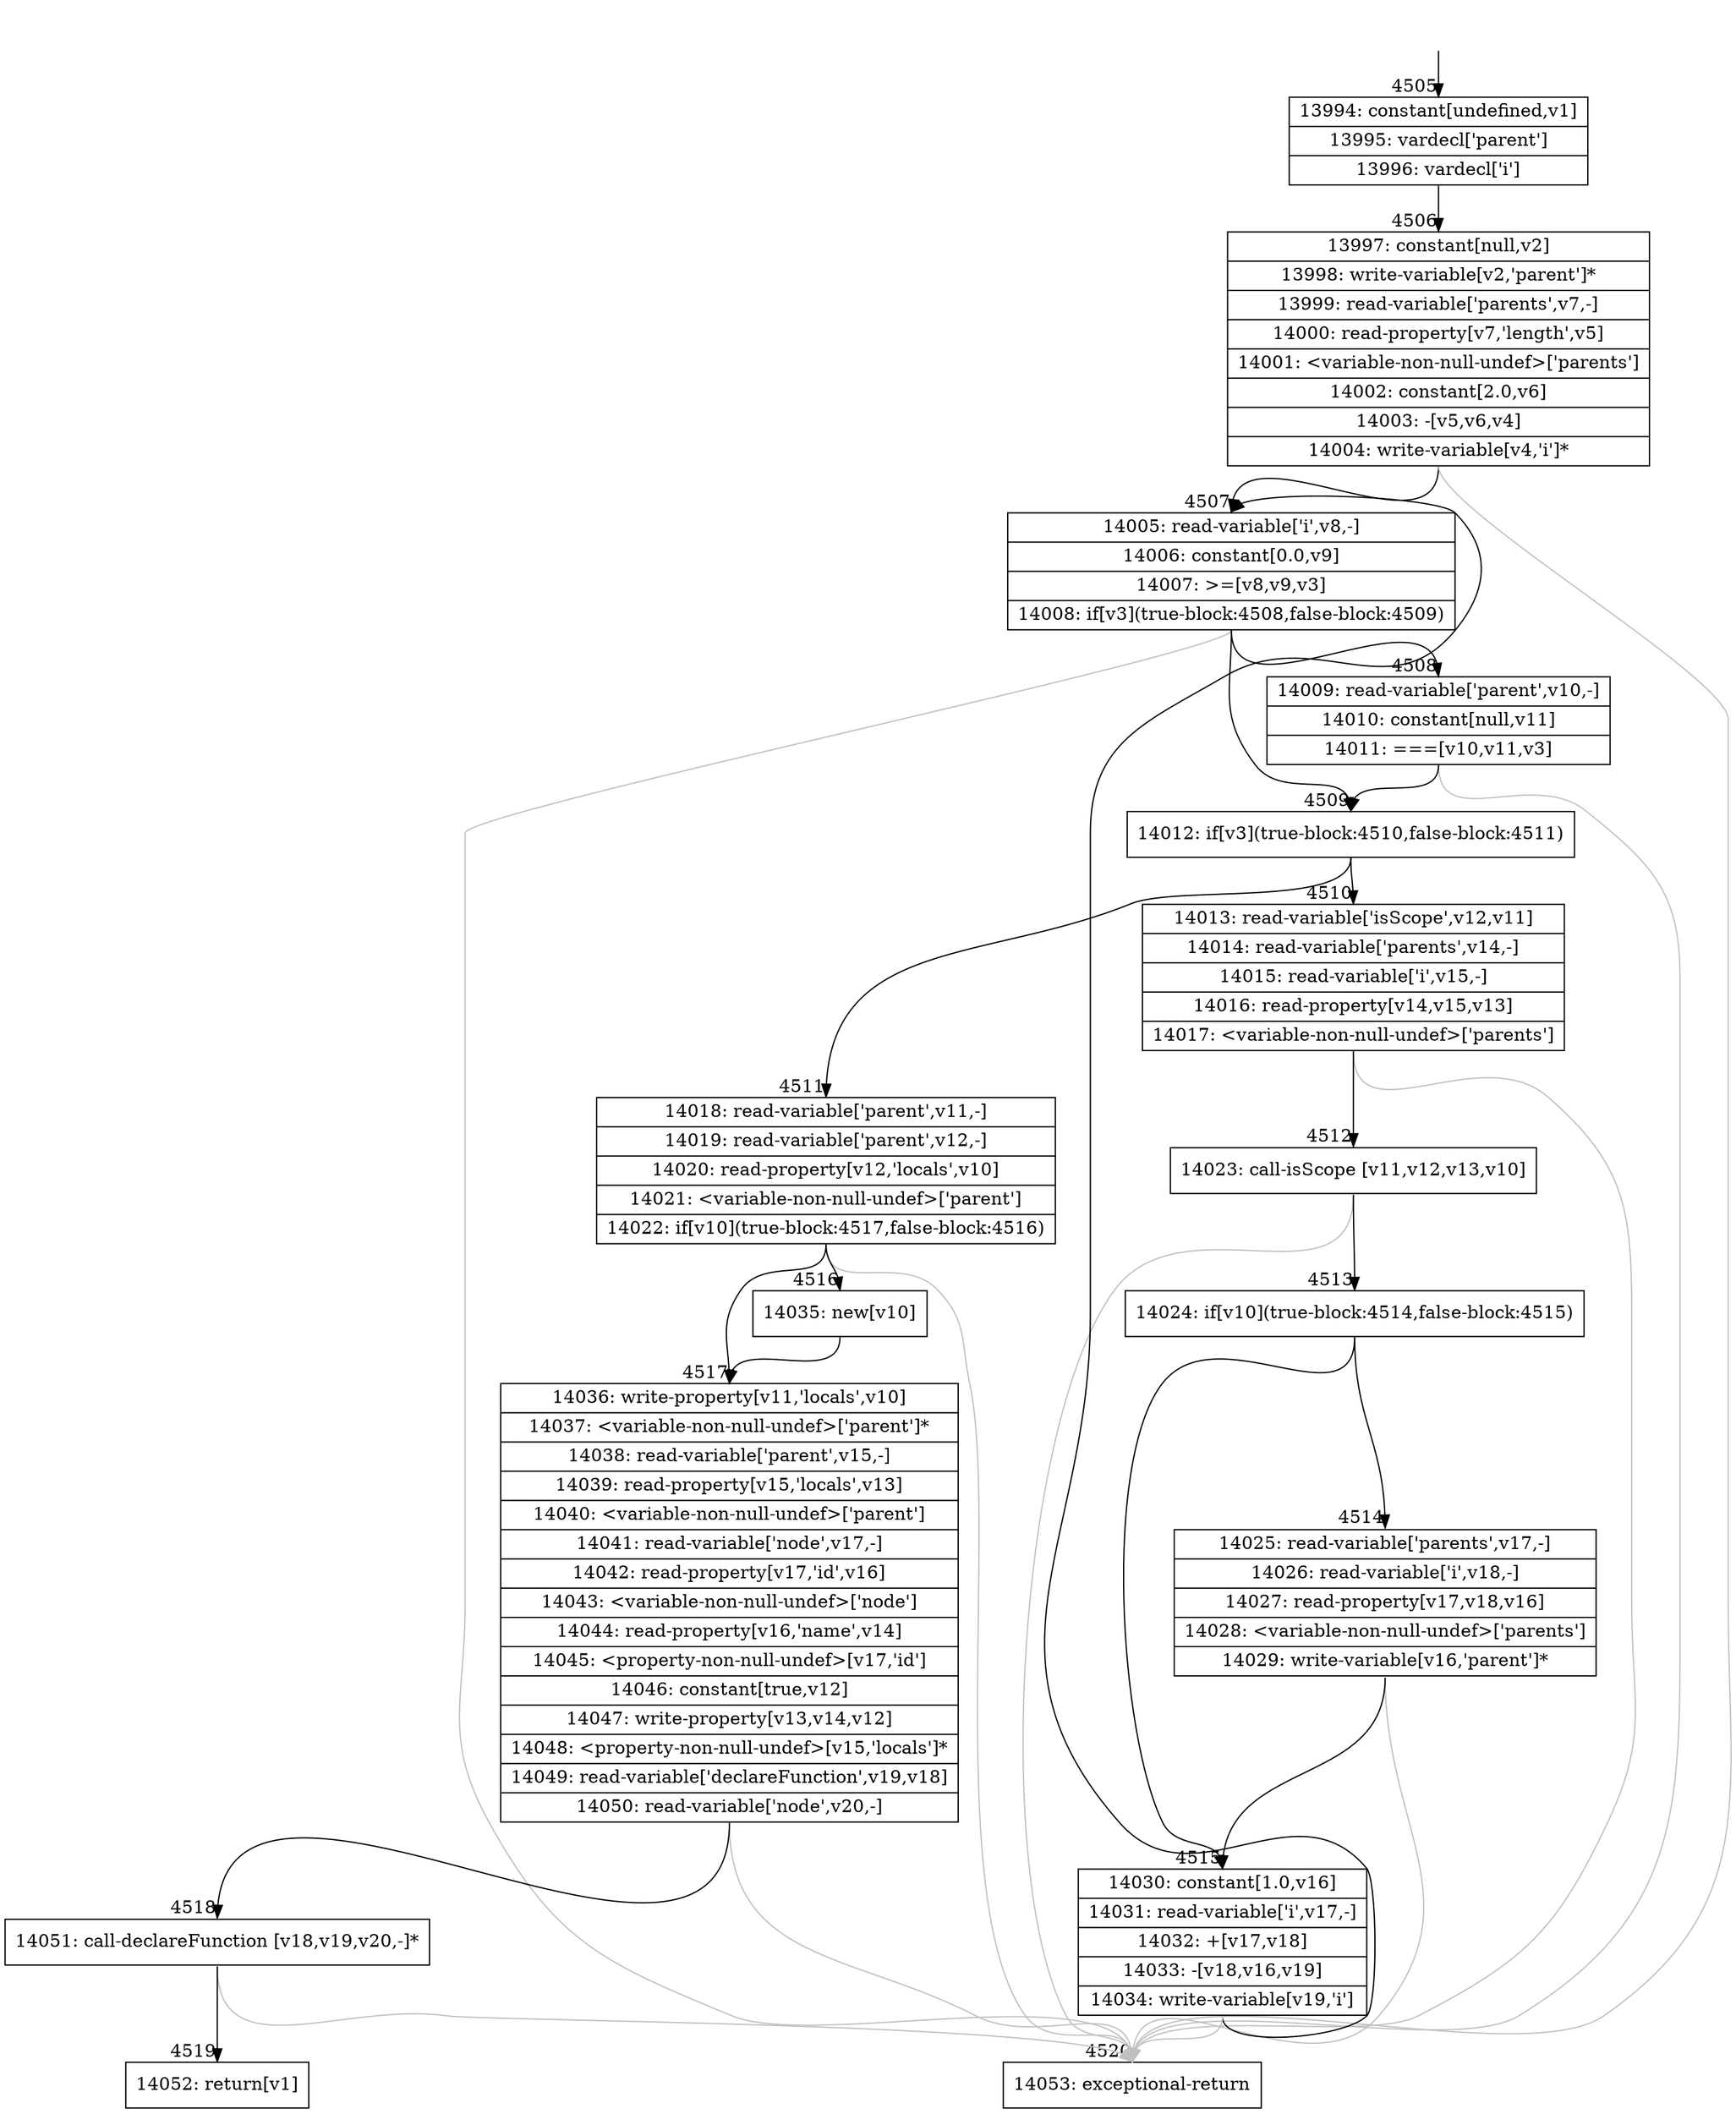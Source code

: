 digraph {
rankdir="TD"
BB_entry274[shape=none,label=""];
BB_entry274 -> BB4505 [tailport=s, headport=n, headlabel="    4505"]
BB4505 [shape=record label="{13994: constant[undefined,v1]|13995: vardecl['parent']|13996: vardecl['i']}" ] 
BB4505 -> BB4506 [tailport=s, headport=n, headlabel="      4506"]
BB4506 [shape=record label="{13997: constant[null,v2]|13998: write-variable[v2,'parent']*|13999: read-variable['parents',v7,-]|14000: read-property[v7,'length',v5]|14001: \<variable-non-null-undef\>['parents']|14002: constant[2.0,v6]|14003: -[v5,v6,v4]|14004: write-variable[v4,'i']*}" ] 
BB4506 -> BB4507 [tailport=s, headport=n, headlabel="      4507"]
BB4506 -> BB4520 [tailport=s, headport=n, color=gray, headlabel="      4520"]
BB4507 [shape=record label="{14005: read-variable['i',v8,-]|14006: constant[0.0,v9]|14007: \>=[v8,v9,v3]|14008: if[v3](true-block:4508,false-block:4509)}" ] 
BB4507 -> BB4509 [tailport=s, headport=n, headlabel="      4509"]
BB4507 -> BB4508 [tailport=s, headport=n, headlabel="      4508"]
BB4507 -> BB4520 [tailport=s, headport=n, color=gray]
BB4508 [shape=record label="{14009: read-variable['parent',v10,-]|14010: constant[null,v11]|14011: ===[v10,v11,v3]}" ] 
BB4508 -> BB4509 [tailport=s, headport=n]
BB4508 -> BB4520 [tailport=s, headport=n, color=gray]
BB4509 [shape=record label="{14012: if[v3](true-block:4510,false-block:4511)}" ] 
BB4509 -> BB4510 [tailport=s, headport=n, headlabel="      4510"]
BB4509 -> BB4511 [tailport=s, headport=n, headlabel="      4511"]
BB4510 [shape=record label="{14013: read-variable['isScope',v12,v11]|14014: read-variable['parents',v14,-]|14015: read-variable['i',v15,-]|14016: read-property[v14,v15,v13]|14017: \<variable-non-null-undef\>['parents']}" ] 
BB4510 -> BB4512 [tailport=s, headport=n, headlabel="      4512"]
BB4510 -> BB4520 [tailport=s, headport=n, color=gray]
BB4511 [shape=record label="{14018: read-variable['parent',v11,-]|14019: read-variable['parent',v12,-]|14020: read-property[v12,'locals',v10]|14021: \<variable-non-null-undef\>['parent']|14022: if[v10](true-block:4517,false-block:4516)}" ] 
BB4511 -> BB4517 [tailport=s, headport=n, headlabel="      4517"]
BB4511 -> BB4516 [tailport=s, headport=n, headlabel="      4516"]
BB4511 -> BB4520 [tailport=s, headport=n, color=gray]
BB4512 [shape=record label="{14023: call-isScope [v11,v12,v13,v10]}" ] 
BB4512 -> BB4513 [tailport=s, headport=n, headlabel="      4513"]
BB4512 -> BB4520 [tailport=s, headport=n, color=gray]
BB4513 [shape=record label="{14024: if[v10](true-block:4514,false-block:4515)}" ] 
BB4513 -> BB4514 [tailport=s, headport=n, headlabel="      4514"]
BB4513 -> BB4515 [tailport=s, headport=n, headlabel="      4515"]
BB4514 [shape=record label="{14025: read-variable['parents',v17,-]|14026: read-variable['i',v18,-]|14027: read-property[v17,v18,v16]|14028: \<variable-non-null-undef\>['parents']|14029: write-variable[v16,'parent']*}" ] 
BB4514 -> BB4515 [tailport=s, headport=n]
BB4514 -> BB4520 [tailport=s, headport=n, color=gray]
BB4515 [shape=record label="{14030: constant[1.0,v16]|14031: read-variable['i',v17,-]|14032: +[v17,v18]|14033: -[v18,v16,v19]|14034: write-variable[v19,'i']}" ] 
BB4515 -> BB4507 [tailport=s, headport=n]
BB4515 -> BB4520 [tailport=s, headport=n, color=gray]
BB4516 [shape=record label="{14035: new[v10]}" ] 
BB4516 -> BB4517 [tailport=s, headport=n]
BB4517 [shape=record label="{14036: write-property[v11,'locals',v10]|14037: \<variable-non-null-undef\>['parent']*|14038: read-variable['parent',v15,-]|14039: read-property[v15,'locals',v13]|14040: \<variable-non-null-undef\>['parent']|14041: read-variable['node',v17,-]|14042: read-property[v17,'id',v16]|14043: \<variable-non-null-undef\>['node']|14044: read-property[v16,'name',v14]|14045: \<property-non-null-undef\>[v17,'id']|14046: constant[true,v12]|14047: write-property[v13,v14,v12]|14048: \<property-non-null-undef\>[v15,'locals']*|14049: read-variable['declareFunction',v19,v18]|14050: read-variable['node',v20,-]}" ] 
BB4517 -> BB4518 [tailport=s, headport=n, headlabel="      4518"]
BB4517 -> BB4520 [tailport=s, headport=n, color=gray]
BB4518 [shape=record label="{14051: call-declareFunction [v18,v19,v20,-]*}" ] 
BB4518 -> BB4519 [tailport=s, headport=n, headlabel="      4519"]
BB4518 -> BB4520 [tailport=s, headport=n, color=gray]
BB4519 [shape=record label="{14052: return[v1]}" ] 
BB4520 [shape=record label="{14053: exceptional-return}" ] 
//#$~ 4512
}
